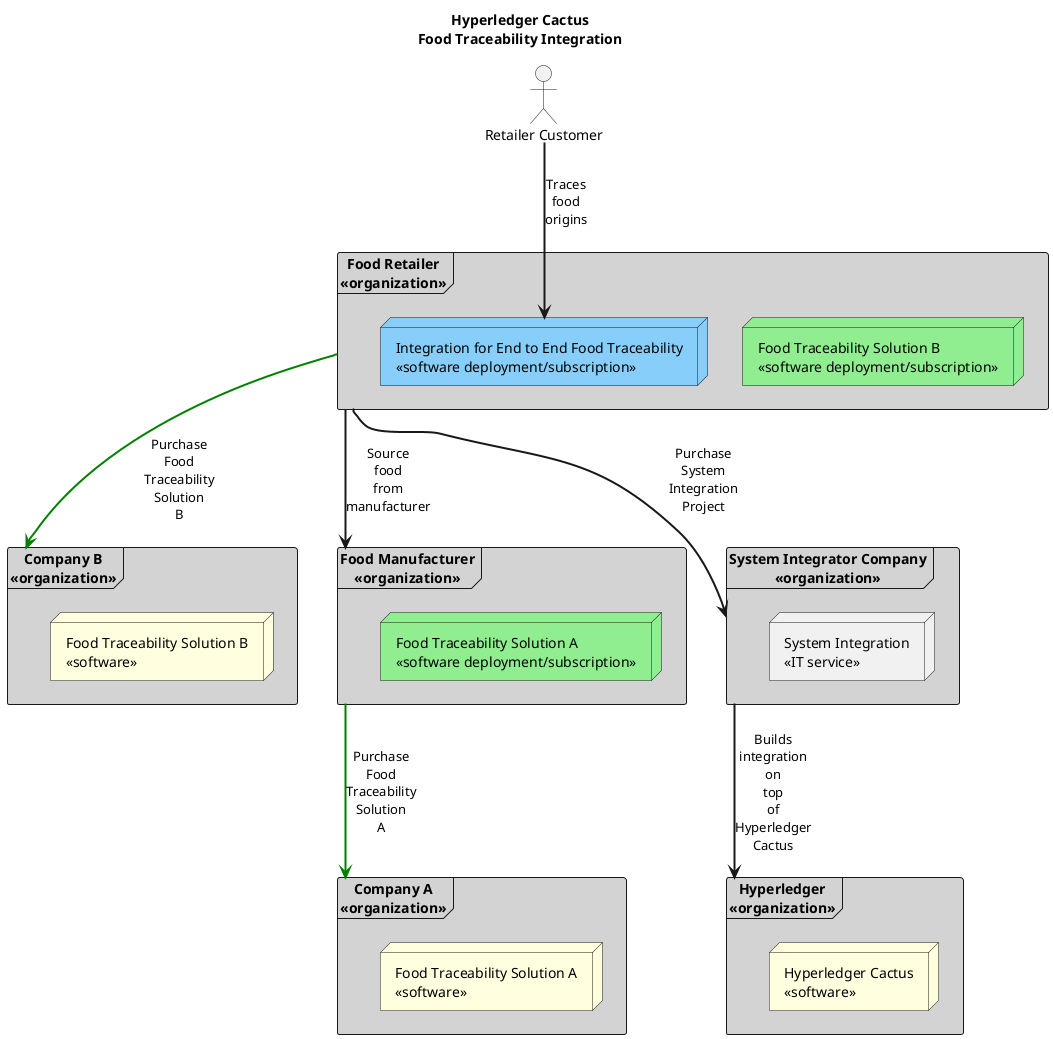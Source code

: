 @startuml Food Traceability Integration

title Hyperledger Cactus\nFood Traceability Integration

skinparam sequenceArrowThickness 2
skinparam roundcorner 5
skinparam maxmessagesize 30
skinparam sequenceParticipant underline

top to bottom direction

actor "Retailer Customer" as rc

frame "Company A\n<<organization>>" as ca #LightGray {
  node "Food Traceability Solution A\n<<software>>" as ftsa #LightYellow {
  }
}

frame "Company B\n<<organization>>" as cb #LightGray {
  node "Food Traceability Solution B\n<<software>>" as ftsb #LightYellow {
  }
}

frame "Food Retailer\n<<organization>>" as re #LightGray {
  node "Food Traceability Solution B\n<<software deployment/subscription>>" as lftsb #LightGreen {
  }
  node "Integration for End to End Food Traceability\n<<software deployment/subscription>>" as ifeteft #LightSkyBlue {
  }
}

frame "Food Manufacturer\n<<organization>>" as fm #LightGray {
  node "Food Traceability Solution A\n<<software deployment/subscription>>" as lftsa #LightGreen {
  }
}

frame "System Integrator Company\n<<organization>>" as sic #LightGray {
  node "System Integration\n<<IT service>>" as ssi {
  }
}

frame "Hyperledger\n<<organization>>" as hl #LightGray {
  node "Hyperledger Cactus\n<<software>>" as cactus #LightYellow  {
  }
}

fm ==> ca #Green: Purchase Food Traceability Solution A
re ==> fm: Source food from manufacturer
re ==> cb #Green: Purchase Food Traceability Solution B
re ==> sic: Purchase System Integration Project
rc ==> ifeteft: Traces food origins
sic ==> hl: Builds integration on top of Hyperledger Cactus

@enduml

